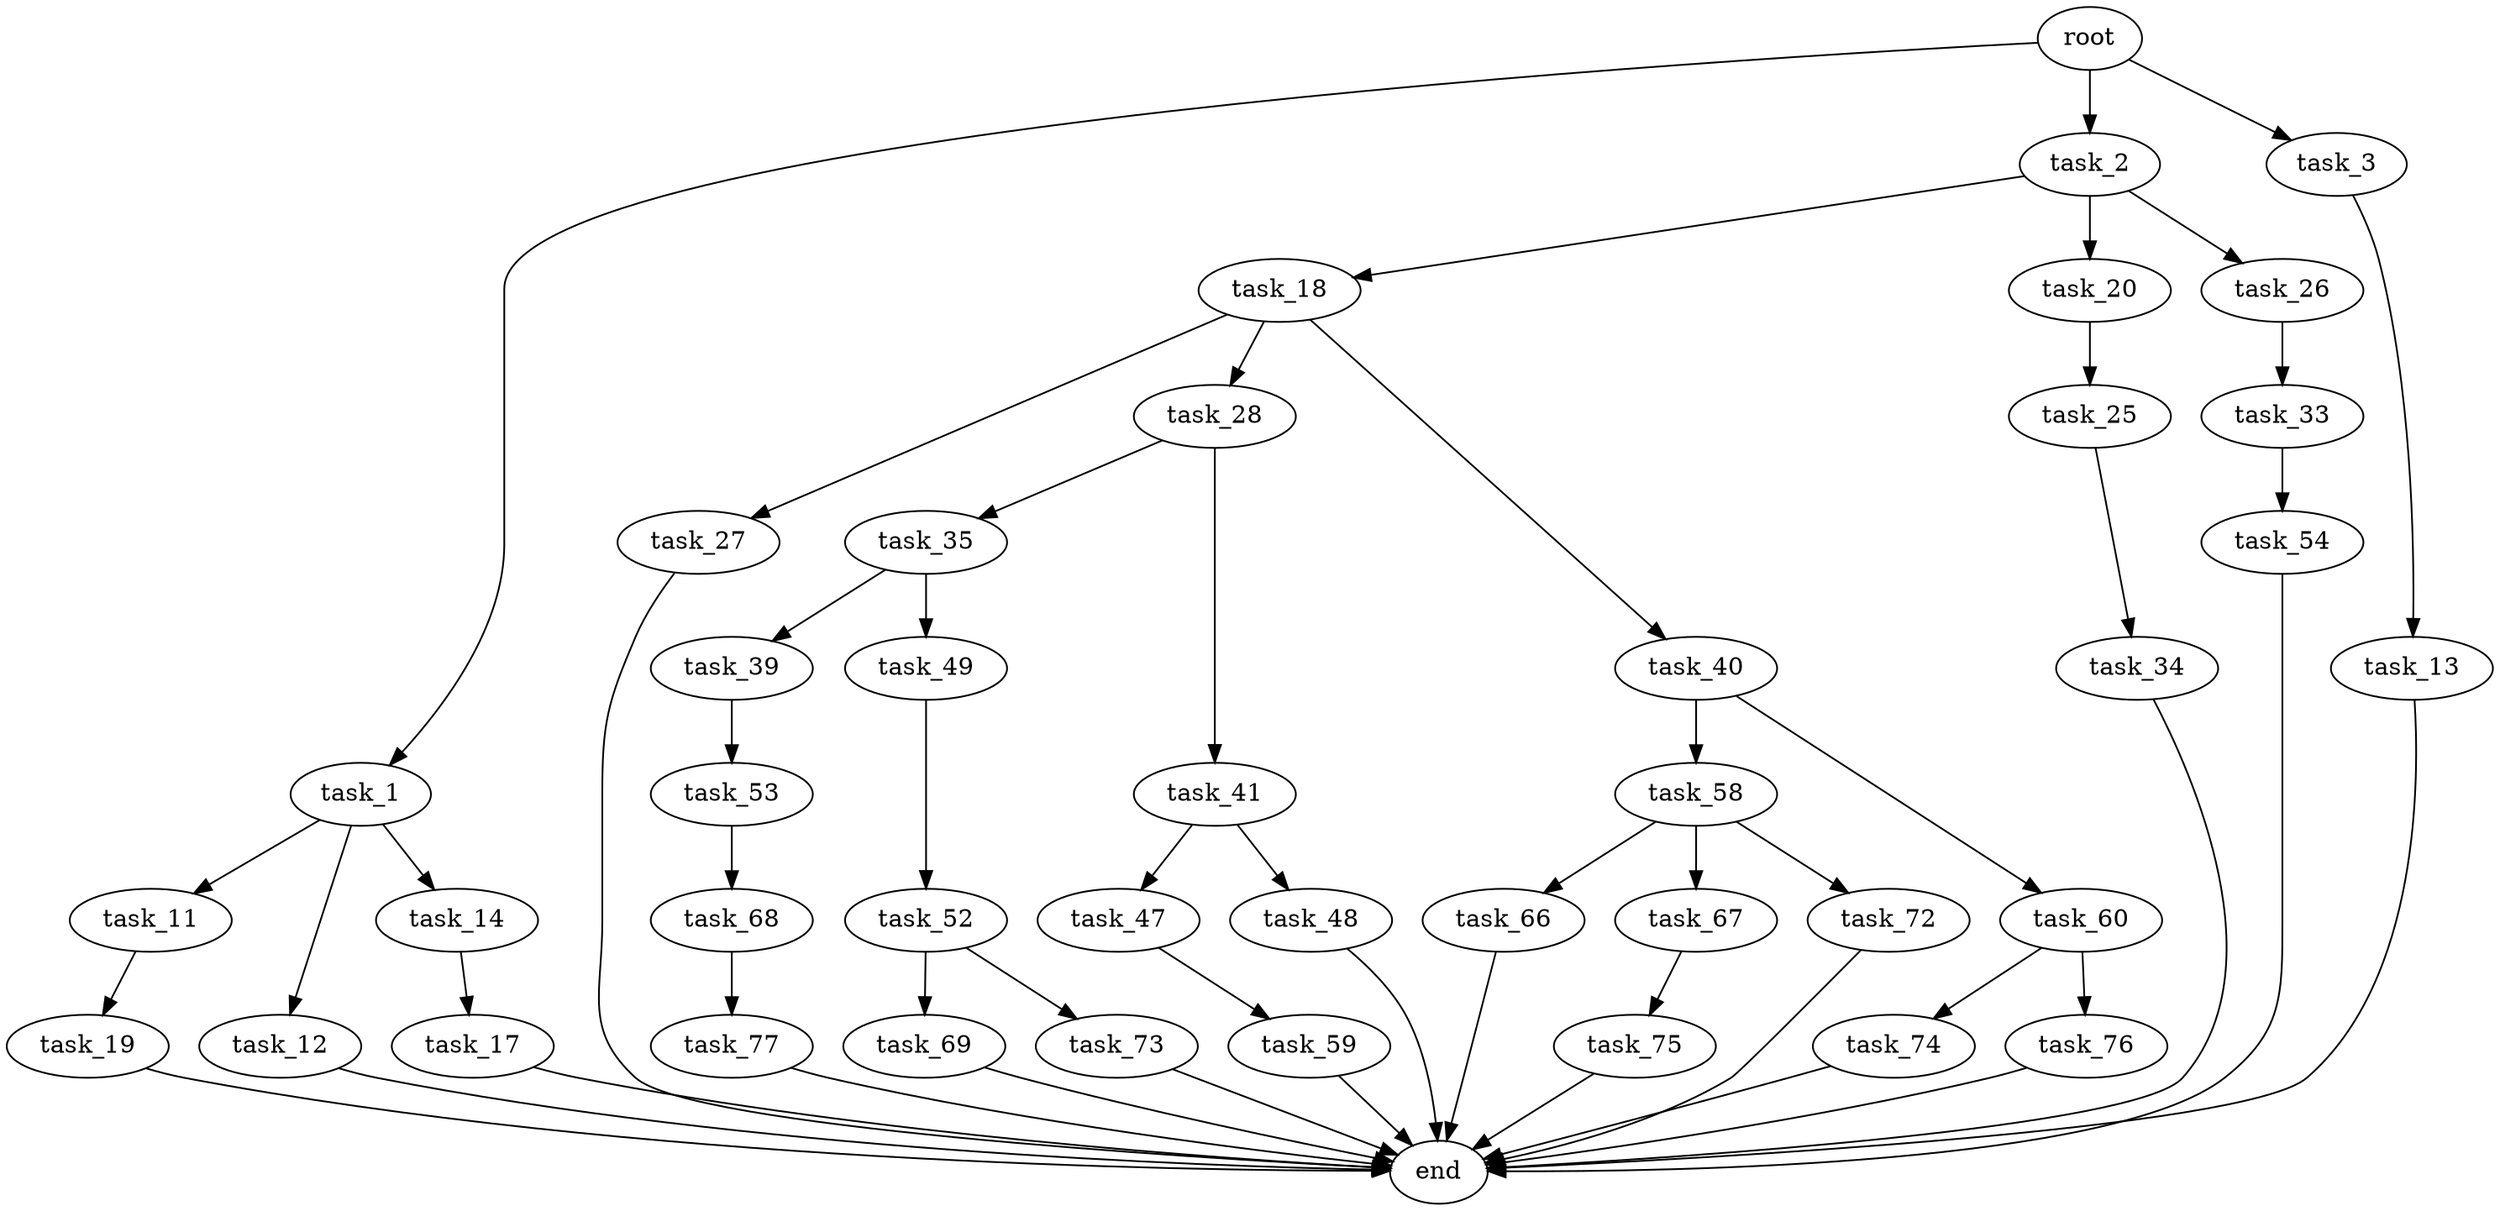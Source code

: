 digraph G {
  root [size="0.000000"];
  task_1 [size="43984078223.000000"];
  task_2 [size="44117852311.000000"];
  task_3 [size="68719476736.000000"];
  task_11 [size="28991029248.000000"];
  task_12 [size="14544680859.000000"];
  task_13 [size="673268291488.000000"];
  task_14 [size="231928233984.000000"];
  task_17 [size="125505871060.000000"];
  task_18 [size="549755813888.000000"];
  task_19 [size="368293445632.000000"];
  task_20 [size="27892247037.000000"];
  task_25 [size="30917183777.000000"];
  task_26 [size="720996076286.000000"];
  task_27 [size="26161178509.000000"];
  task_28 [size="231928233984.000000"];
  task_33 [size="36745357613.000000"];
  task_34 [size="549755813888.000000"];
  task_35 [size="28991029248.000000"];
  task_39 [size="6992479199.000000"];
  task_40 [size="134217728000.000000"];
  task_41 [size="2048924915.000000"];
  task_47 [size="733882394.000000"];
  task_48 [size="68719476736.000000"];
  task_49 [size="57022471552.000000"];
  task_52 [size="2812091324.000000"];
  task_53 [size="134217728000.000000"];
  task_54 [size="3280591338.000000"];
  task_58 [size="7392130647.000000"];
  task_59 [size="782757789696.000000"];
  task_60 [size="539109208115.000000"];
  task_66 [size="28991029248.000000"];
  task_67 [size="13227758321.000000"];
  task_68 [size="268615172933.000000"];
  task_69 [size="8589934592.000000"];
  task_72 [size="782757789696.000000"];
  task_73 [size="1382041755.000000"];
  task_74 [size="25692451079.000000"];
  task_75 [size="2108214163.000000"];
  task_76 [size="14549404475.000000"];
  task_77 [size="1081844930.000000"];
  end [size="0.000000"];

  root -> task_1 [size="1.000000"];
  root -> task_2 [size="1.000000"];
  root -> task_3 [size="1.000000"];
  task_1 -> task_11 [size="33554432.000000"];
  task_1 -> task_12 [size="33554432.000000"];
  task_1 -> task_14 [size="33554432.000000"];
  task_2 -> task_18 [size="75497472.000000"];
  task_2 -> task_20 [size="75497472.000000"];
  task_2 -> task_26 [size="75497472.000000"];
  task_3 -> task_13 [size="134217728.000000"];
  task_11 -> task_19 [size="75497472.000000"];
  task_12 -> end [size="1.000000"];
  task_13 -> end [size="1.000000"];
  task_14 -> task_17 [size="301989888.000000"];
  task_17 -> end [size="1.000000"];
  task_18 -> task_27 [size="536870912.000000"];
  task_18 -> task_28 [size="536870912.000000"];
  task_18 -> task_40 [size="536870912.000000"];
  task_19 -> end [size="1.000000"];
  task_20 -> task_25 [size="536870912.000000"];
  task_25 -> task_34 [size="33554432.000000"];
  task_26 -> task_33 [size="536870912.000000"];
  task_27 -> end [size="1.000000"];
  task_28 -> task_35 [size="301989888.000000"];
  task_28 -> task_41 [size="301989888.000000"];
  task_33 -> task_54 [size="679477248.000000"];
  task_34 -> end [size="1.000000"];
  task_35 -> task_39 [size="75497472.000000"];
  task_35 -> task_49 [size="75497472.000000"];
  task_39 -> task_53 [size="411041792.000000"];
  task_40 -> task_58 [size="209715200.000000"];
  task_40 -> task_60 [size="209715200.000000"];
  task_41 -> task_47 [size="75497472.000000"];
  task_41 -> task_48 [size="75497472.000000"];
  task_47 -> task_59 [size="33554432.000000"];
  task_48 -> end [size="1.000000"];
  task_49 -> task_52 [size="75497472.000000"];
  task_52 -> task_69 [size="75497472.000000"];
  task_52 -> task_73 [size="75497472.000000"];
  task_53 -> task_68 [size="209715200.000000"];
  task_54 -> end [size="1.000000"];
  task_58 -> task_66 [size="134217728.000000"];
  task_58 -> task_67 [size="134217728.000000"];
  task_58 -> task_72 [size="134217728.000000"];
  task_59 -> end [size="1.000000"];
  task_60 -> task_74 [size="411041792.000000"];
  task_60 -> task_76 [size="411041792.000000"];
  task_66 -> end [size="1.000000"];
  task_67 -> task_75 [size="411041792.000000"];
  task_68 -> task_77 [size="411041792.000000"];
  task_69 -> end [size="1.000000"];
  task_72 -> end [size="1.000000"];
  task_73 -> end [size="1.000000"];
  task_74 -> end [size="1.000000"];
  task_75 -> end [size="1.000000"];
  task_76 -> end [size="1.000000"];
  task_77 -> end [size="1.000000"];
}
